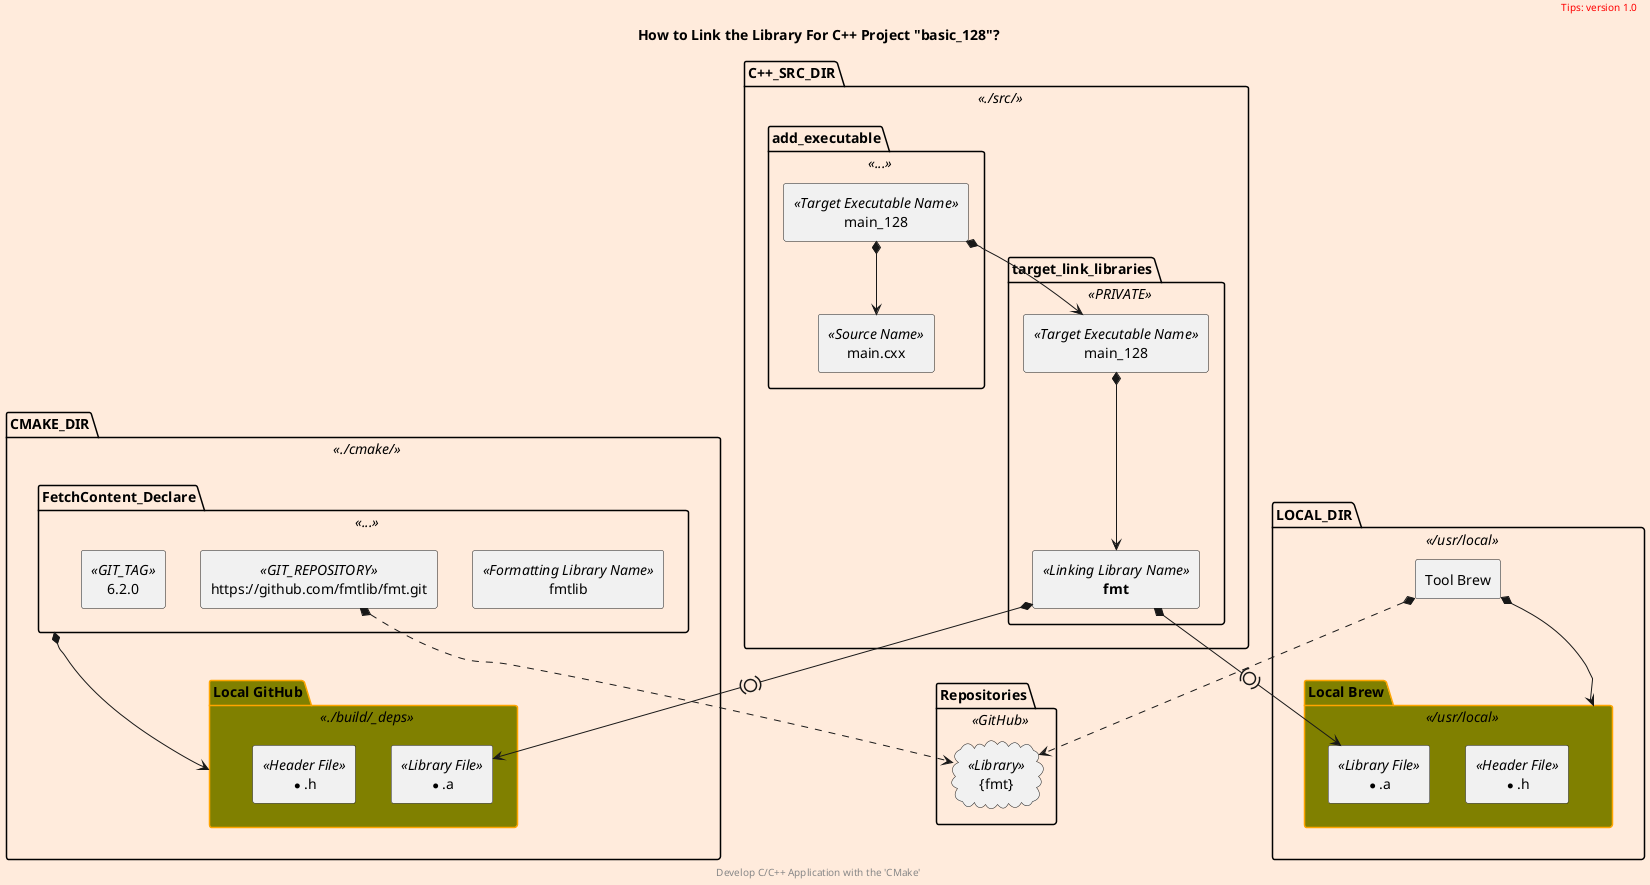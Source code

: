 @startuml what-github-brew
scale 800 width
skinparam backgroundColor #FFEBDC
scale 1

skinparam Folder {
  backgroundColor Olive
  borderColor orange
}

'left to right direction
package C++_SRC_DIR <<./src/>> as cxx_main {
    package add_executable <<...>> {
        rectangle main_128 <<Target Executable Name>> as main_128
        rectangle main.cxx <<Source Name>> as main_cxx
    }
    package target_link_libraries <<PRIVATE>> as target_link_libraries {
        rectangle main_128 <<Target Executable Name>> as main_128_link
        rectangle "**fmt**" <<Linking Library Name>> as lib_fmt
    }

    main_128 *--> main_cxx
    main_128 *--> main_128_link
    
}

package CMAKE_DIR <<./cmake/>> as cmake_dir {
    package FetchContent_Declare <<...>> as fetchcontent_declare {
        rectangle fmtlib <<Formatting Library Name>> as fmtlib
        rectangle "https://github.com/fmtlib/fmt.git" <<GIT_REPOSITORY>> as git_repository
        rectangle "6.2.0" <<GIT_TAG>> as git_tag
    }

    Folder "Local GitHub" <<./build/_deps>> as local_github {
        rectangle "*.a" <<Library File>> as deps_lib_file
        rectangle "*.h" <<Header File>> as deps_header_file
    }

    fetchcontent_declare *--> local_github
}

main_128_link *--> lib_fmt
lib_fmt *-(0)-> deps_lib_file

package Repositories <<GitHub>> as repositories {
    cloud "{fmt}" <<Library>> as github_fmt
}


package LOCAL_DIR <</usr/local>> as local_dir {
    rectangle "Tool Brew" as brew
    Folder "Local Brew" <</usr/local>> as local_brew {
        rectangle "*.h" <<Header File>> as header_file
        rectangle "*.a" <<Library File>> as lib_file
    }
}

brew *--> local_brew
lib_fmt *-(0)-> lib_file
brew *..> github_fmt
git_repository *..> github_fmt


title
    How to Link the Library For C++ Project "basic_128"?
end title

header
<font color=red>Tips: version 1.0</font>
endheader

center footer Develop C/C++ Application with the 'CMake'

@enduml